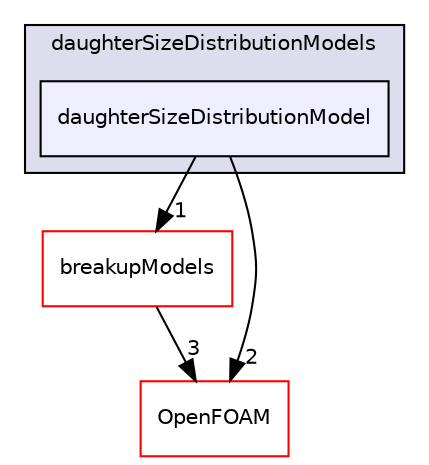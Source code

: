 digraph "src/phaseSystemModels/reactingEulerFoam/phaseSystems/populationBalanceModel/daughterSizeDistributionModels/daughterSizeDistributionModel" {
  bgcolor=transparent;
  compound=true
  node [ fontsize="10", fontname="Helvetica"];
  edge [ labelfontsize="10", labelfontname="Helvetica"];
  subgraph clusterdir_437be3405d66d0964c66d14b4aa635fe {
    graph [ bgcolor="#ddddee", pencolor="black", label="daughterSizeDistributionModels" fontname="Helvetica", fontsize="10", URL="dir_437be3405d66d0964c66d14b4aa635fe.html"]
  dir_8a2307b47f0f3f4c0956c0492bdcbe25 [shape=box, label="daughterSizeDistributionModel", style="filled", fillcolor="#eeeeff", pencolor="black", URL="dir_8a2307b47f0f3f4c0956c0492bdcbe25.html"];
  }
  dir_14c0d0009f2ac072307ec8ee27104b33 [shape=box label="breakupModels" color="red" URL="dir_14c0d0009f2ac072307ec8ee27104b33.html"];
  dir_c5473ff19b20e6ec4dfe5c310b3778a8 [shape=box label="OpenFOAM" color="red" URL="dir_c5473ff19b20e6ec4dfe5c310b3778a8.html"];
  dir_14c0d0009f2ac072307ec8ee27104b33->dir_c5473ff19b20e6ec4dfe5c310b3778a8 [headlabel="3", labeldistance=1.5 headhref="dir_000853_002151.html"];
  dir_8a2307b47f0f3f4c0956c0492bdcbe25->dir_14c0d0009f2ac072307ec8ee27104b33 [headlabel="1", labeldistance=1.5 headhref="dir_003276_000853.html"];
  dir_8a2307b47f0f3f4c0956c0492bdcbe25->dir_c5473ff19b20e6ec4dfe5c310b3778a8 [headlabel="2", labeldistance=1.5 headhref="dir_003276_002151.html"];
}
